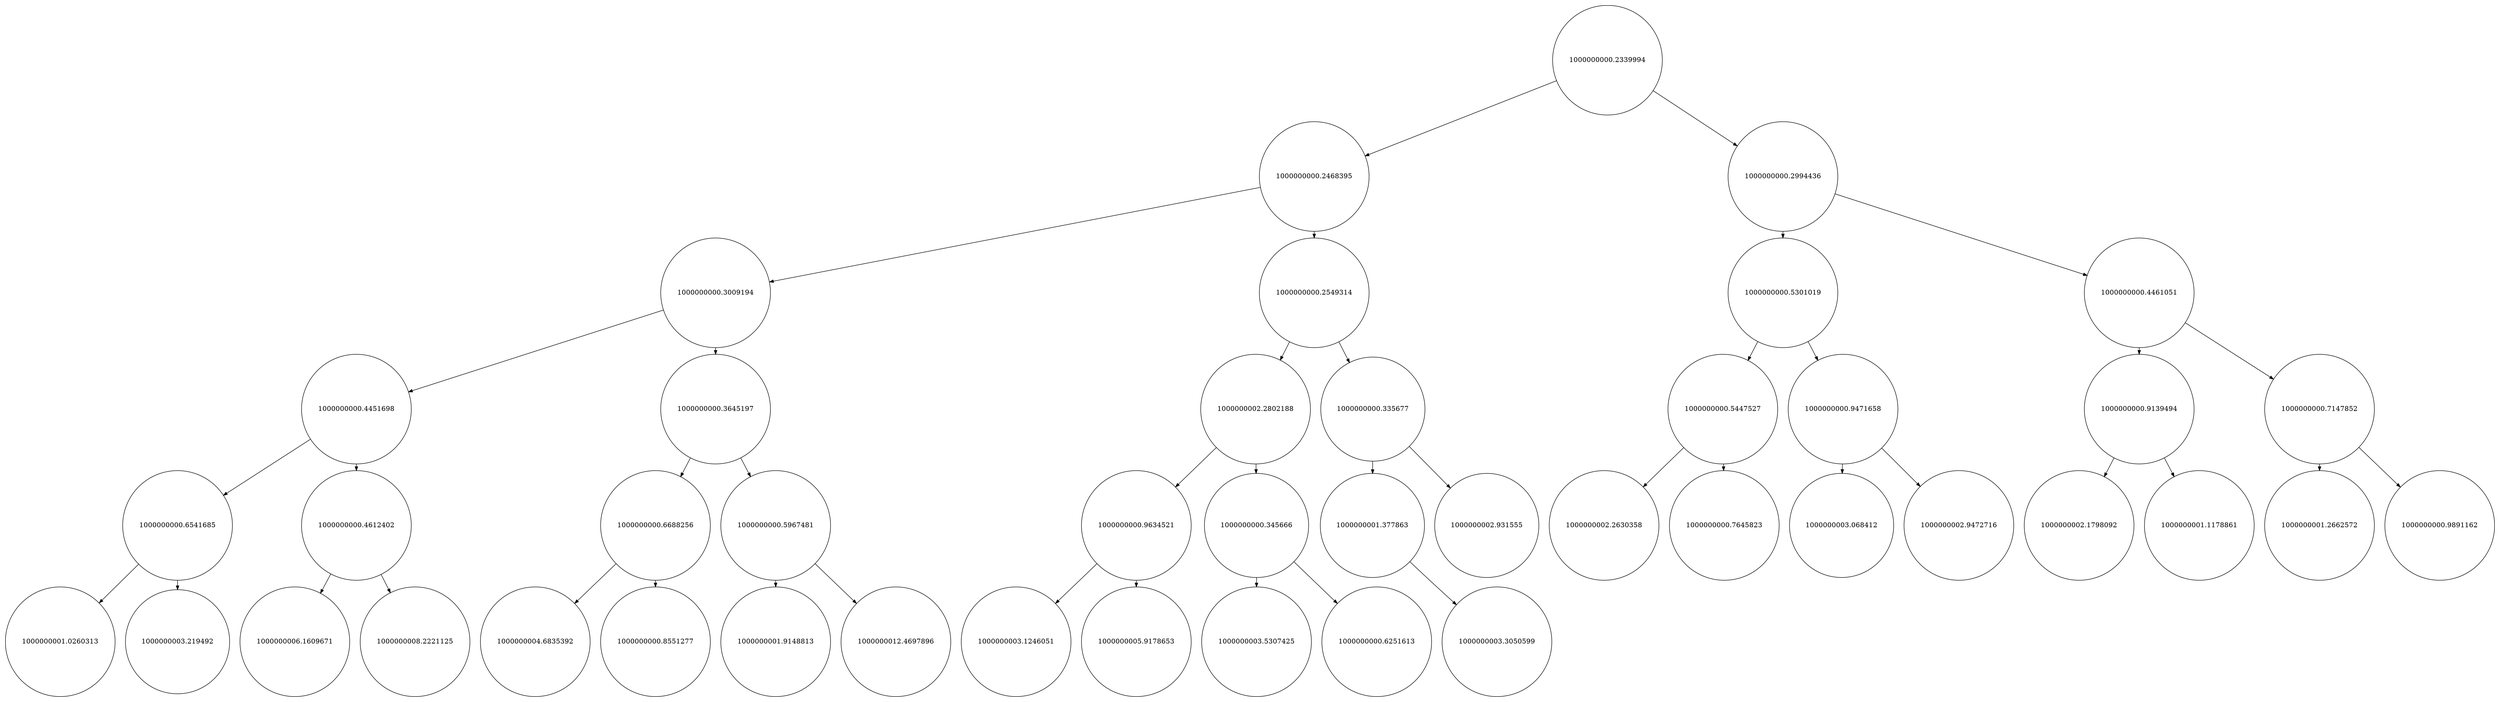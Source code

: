 
    digraph G {
    nodesep=0.3;
    ranksep=0.2;
    margin=0.1;
    node [shape=circle];
    edge [arrowsize=0.8];
    1 -> 2[side=left];
1 -> 3;
2 -> 4[side=left];
2 -> 5;
3 -> 6[side=left];
3 -> 7;
4 -> 8[side=left];
4 -> 9;
5 -> 10[side=left];
5 -> 11;
6 -> 12[side=left];
6 -> 13;
7 -> 14[side=left];
7 -> 15;
8 -> 16[side=left];
8 -> 17;
9 -> 18[side=left];
9 -> 19;
10 -> 20[side=left];
10 -> 21;
11 -> 22[side=left];
11 -> 23;
12 -> 24[side=left];
12 -> 25;
13 -> 26[side=left];
13 -> 27;
14 -> 28[side=left];
14 -> 29;
15 -> 30[side=left];
15 -> 31;
16 -> 32[side=left];
16 -> 33;
17 -> 34[side=left];
17 -> 35;
18 -> 36[side=left];
18 -> 37;
19 -> 38[side=left];
19 -> 39;
20 -> 40[side=left];
20 -> 41;
21 -> 42[side=left];
21 -> 43;
22 -> 44[side=left];
1[label="1000000000.2339994"]
2[label="1000000000.2468395"]
3[label="1000000000.2994436"]
4[label="1000000000.3009194"]
5[label="1000000000.2549314"]
6[label="1000000000.5301019"]
7[label="1000000000.4461051"]
8[label="1000000000.4451698"]
9[label="1000000000.3645197"]
10[label="1000000002.2802188"]
11[label="1000000000.335677"]
12[label="1000000000.5447527"]
13[label="1000000000.9471658"]
14[label="1000000000.9139494"]
15[label="1000000000.7147852"]
16[label="1000000000.6541685"]
17[label="1000000000.4612402"]
18[label="1000000000.6688256"]
19[label="1000000000.5967481"]
20[label="1000000000.9634521"]
21[label="1000000000.345666"]
22[label="1000000001.377863"]
23[label="1000000002.931555"]
24[label="1000000002.2630358"]
25[label="1000000000.7645823"]
26[label="1000000003.068412"]
27[label="1000000002.9472716"]
28[label="1000000002.1798092"]
29[label="1000000001.1178861"]
30[label="1000000001.2662572"]
31[label="1000000000.9891162"]
32[label="1000000001.0260313"]
33[label="1000000003.219492"]
34[label="1000000006.1609671"]
35[label="1000000008.2221125"]
36[label="1000000004.6835392"]
37[label="1000000000.8551277"]
38[label="1000000001.9148813"]
39[label="1000000012.4697896"]
40[label="1000000003.1246051"]
41[label="1000000005.9178653"]
42[label="1000000003.5307425"]
43[label="1000000000.6251613"]
44[label="1000000003.3050599"]}